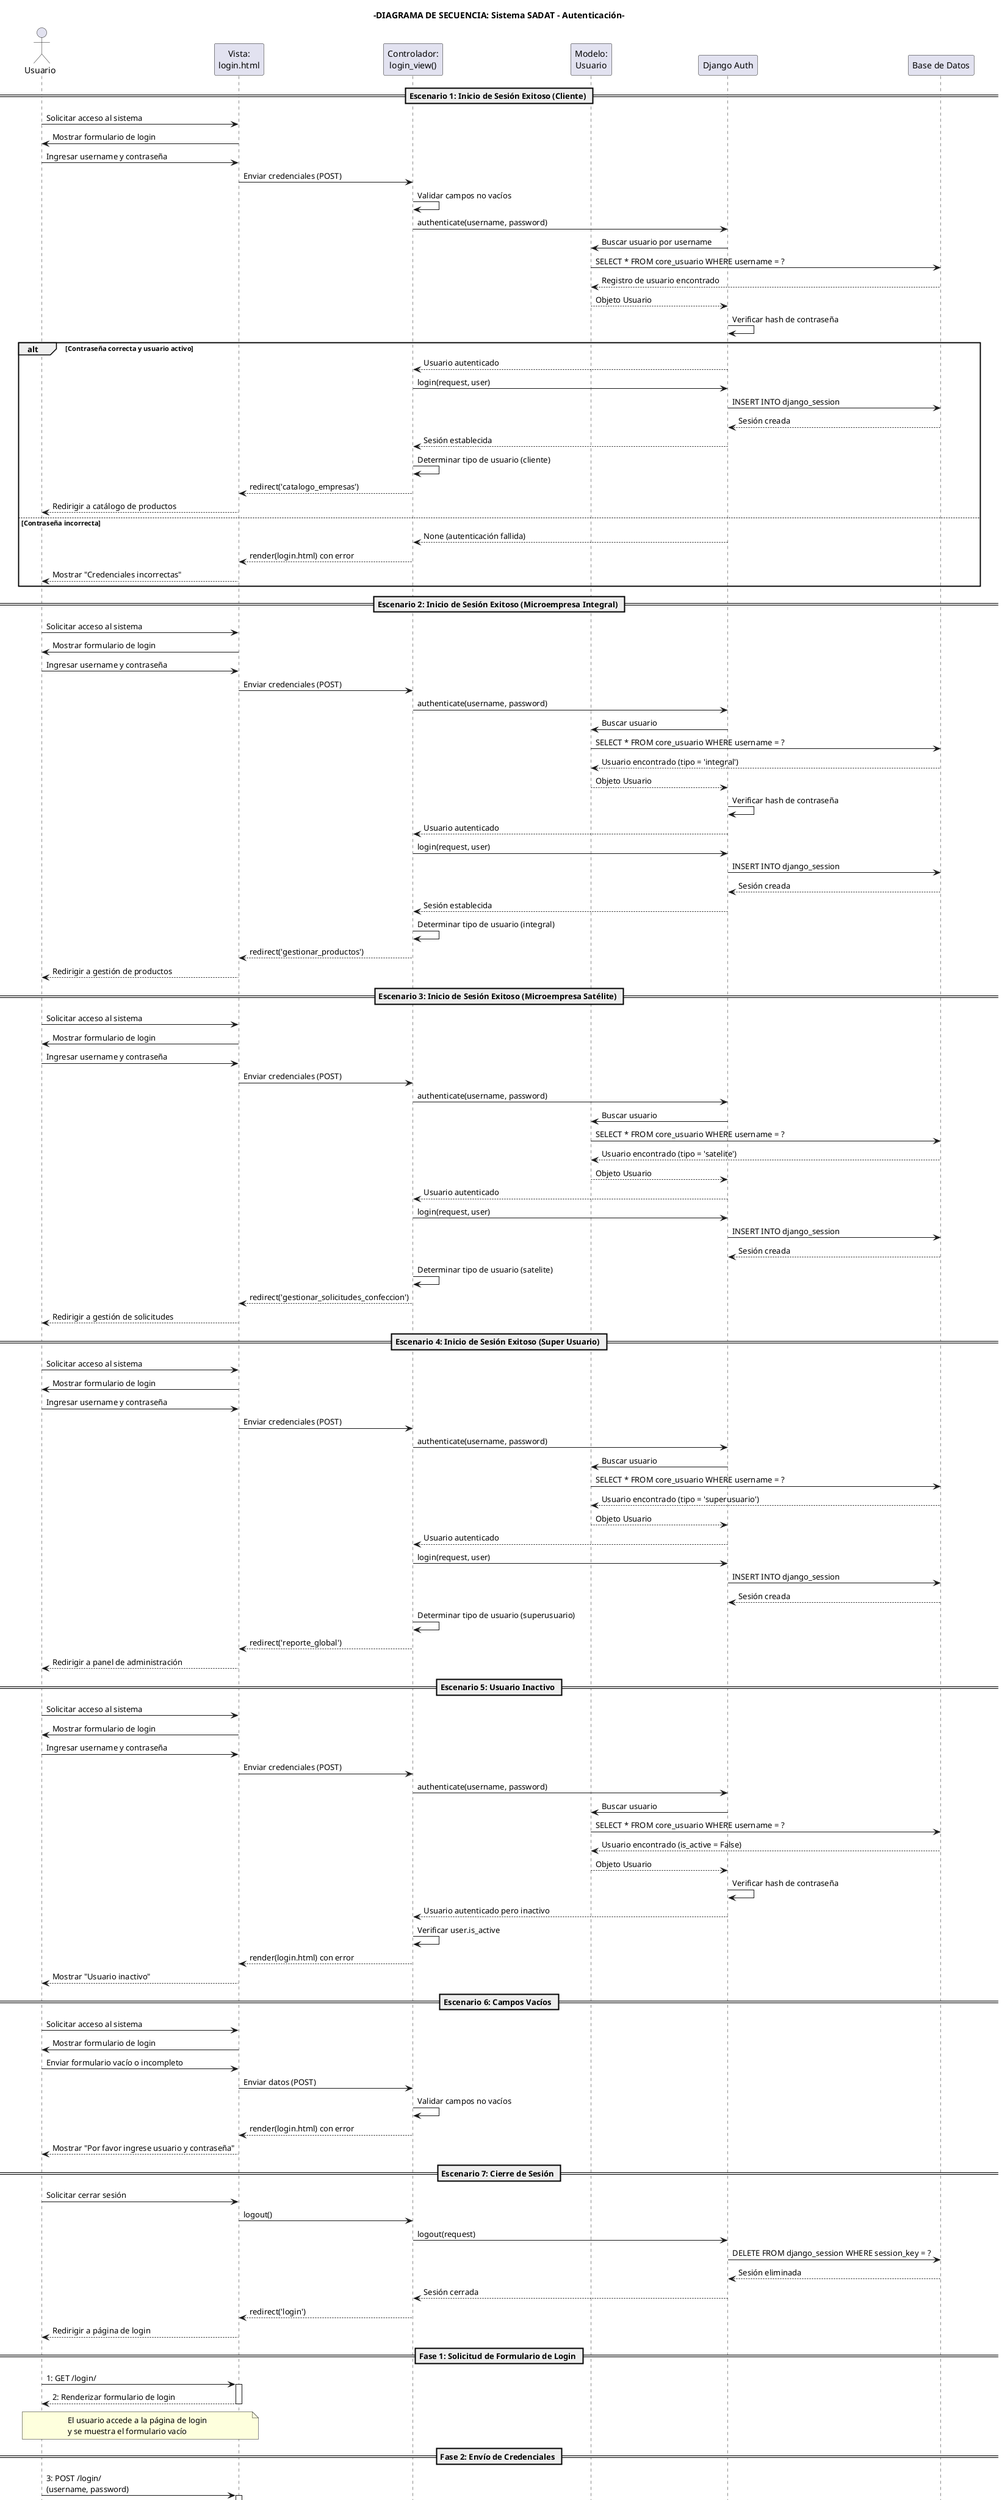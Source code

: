 @startuml .
title -DIAGRAMA DE SECUENCIA: Sistema SADAT - Autenticación-
skinparam linetype ortho

actor "Usuario" as Usuario
participant "Vista:\nlogin.html" as Vista
participant "Controlador:\nlogin_view()" as Controlador
participant "Modelo:\nUsuario" as ModeloUsuario
participant "Django Auth" as Auth
participant "Base de Datos" as BD

== Escenario 1: Inicio de Sesión Exitoso (Cliente) ==
Usuario -> Vista: Solicitar acceso al sistema
Vista -> Usuario: Mostrar formulario de login
Usuario -> Vista: Ingresar username y contraseña
Vista -> Controlador: Enviar credenciales (POST)
Controlador -> Controlador: Validar campos no vacíos
Controlador -> Auth: authenticate(username, password)
Auth -> ModeloUsuario: Buscar usuario por username
ModeloUsuario -> BD: SELECT * FROM core_usuario WHERE username = ?
BD --> ModeloUsuario: Registro de usuario encontrado
ModeloUsuario --> Auth: Objeto Usuario
Auth -> Auth: Verificar hash de contraseña
alt Contraseña correcta y usuario activo
    Auth --> Controlador: Usuario autenticado
    Controlador -> Auth: login(request, user)
    Auth -> BD: INSERT INTO django_session
    BD --> Auth: Sesión creada
    Auth --> Controlador: Sesión establecida
    Controlador -> Controlador: Determinar tipo de usuario (cliente)
    Controlador --> Vista: redirect('catalogo_empresas')
    Vista --> Usuario: Redirigir a catálogo de productos
else Contraseña incorrecta
    Auth --> Controlador: None (autenticación fallida)
    Controlador --> Vista: render(login.html) con error
    Vista --> Usuario: Mostrar "Credenciales incorrectas"
end

== Escenario 2: Inicio de Sesión Exitoso (Microempresa Integral) ==
Usuario -> Vista: Solicitar acceso al sistema
Vista -> Usuario: Mostrar formulario de login
Usuario -> Vista: Ingresar username y contraseña
Vista -> Controlador: Enviar credenciales (POST)
Controlador -> Auth: authenticate(username, password)
Auth -> ModeloUsuario: Buscar usuario
ModeloUsuario -> BD: SELECT * FROM core_usuario WHERE username = ?
BD --> ModeloUsuario: Usuario encontrado (tipo = 'integral')
ModeloUsuario --> Auth: Objeto Usuario
Auth -> Auth: Verificar hash de contraseña
Auth --> Controlador: Usuario autenticado
Controlador -> Auth: login(request, user)
Auth -> BD: INSERT INTO django_session
BD --> Auth: Sesión creada
Auth --> Controlador: Sesión establecida
Controlador -> Controlador: Determinar tipo de usuario (integral)
Controlador --> Vista: redirect('gestionar_productos')
Vista --> Usuario: Redirigir a gestión de productos

== Escenario 3: Inicio de Sesión Exitoso (Microempresa Satélite) ==
Usuario -> Vista: Solicitar acceso al sistema
Vista -> Usuario: Mostrar formulario de login
Usuario -> Vista: Ingresar username y contraseña
Vista -> Controlador: Enviar credenciales (POST)
Controlador -> Auth: authenticate(username, password)
Auth -> ModeloUsuario: Buscar usuario
ModeloUsuario -> BD: SELECT * FROM core_usuario WHERE username = ?
BD --> ModeloUsuario: Usuario encontrado (tipo = 'satelite')
ModeloUsuario --> Auth: Objeto Usuario
Auth --> Controlador: Usuario autenticado
Controlador -> Auth: login(request, user)
Auth -> BD: INSERT INTO django_session
BD --> Auth: Sesión creada
Controlador -> Controlador: Determinar tipo de usuario (satelite)
Controlador --> Vista: redirect('gestionar_solicitudes_confeccion')
Vista --> Usuario: Redirigir a gestión de solicitudes

== Escenario 4: Inicio de Sesión Exitoso (Super Usuario) ==
Usuario -> Vista: Solicitar acceso al sistema
Vista -> Usuario: Mostrar formulario de login
Usuario -> Vista: Ingresar username y contraseña
Vista -> Controlador: Enviar credenciales (POST)
Controlador -> Auth: authenticate(username, password)
Auth -> ModeloUsuario: Buscar usuario
ModeloUsuario -> BD: SELECT * FROM core_usuario WHERE username = ?
BD --> ModeloUsuario: Usuario encontrado (tipo = 'superusuario')
ModeloUsuario --> Auth: Objeto Usuario
Auth --> Controlador: Usuario autenticado
Controlador -> Auth: login(request, user)
Auth -> BD: INSERT INTO django_session
BD --> Auth: Sesión creada
Controlador -> Controlador: Determinar tipo de usuario (superusuario)
Controlador --> Vista: redirect('reporte_global')
Vista --> Usuario: Redirigir a panel de administración

== Escenario 5: Usuario Inactivo ==
Usuario -> Vista: Solicitar acceso al sistema
Vista -> Usuario: Mostrar formulario de login
Usuario -> Vista: Ingresar username y contraseña
Vista -> Controlador: Enviar credenciales (POST)
Controlador -> Auth: authenticate(username, password)
Auth -> ModeloUsuario: Buscar usuario
ModeloUsuario -> BD: SELECT * FROM core_usuario WHERE username = ?
BD --> ModeloUsuario: Usuario encontrado (is_active = False)
ModeloUsuario --> Auth: Objeto Usuario
Auth -> Auth: Verificar hash de contraseña
Auth --> Controlador: Usuario autenticado pero inactivo
Controlador -> Controlador: Verificar user.is_active
Controlador --> Vista: render(login.html) con error
Vista --> Usuario: Mostrar "Usuario inactivo"

== Escenario 6: Campos Vacíos ==
Usuario -> Vista: Solicitar acceso al sistema
Vista -> Usuario: Mostrar formulario de login
Usuario -> Vista: Enviar formulario vacío o incompleto
Vista -> Controlador: Enviar datos (POST)
Controlador -> Controlador: Validar campos no vacíos
Controlador --> Vista: render(login.html) con error
Vista --> Usuario: Mostrar "Por favor ingrese usuario y contraseña"

== Escenario 7: Cierre de Sesión ==
Usuario -> Vista: Solicitar cerrar sesión
Vista -> Controlador: logout()
Controlador -> Auth: logout(request)
Auth -> BD: DELETE FROM django_session WHERE session_key = ?
BD --> Auth: Sesión eliminada
Auth --> Controlador: Sesión cerrada
Controlador --> Vista: redirect('login')
Vista --> Usuario: Redirigir a página de login

== Fase 1: Solicitud de Formulario de Login ==

Usuario -> Vista : 1: GET /login/
activate Vista
Vista --> Usuario : 2: Renderizar formulario de login
deactivate Vista

note over Usuario, Vista
  El usuario accede a la página de login
  y se muestra el formulario vacío
end note

== Fase 2: Envío de Credenciales ==

Usuario -> Vista : 3: POST /login/\n(username, password)
activate Vista

Vista -> Controlador : 4: Enviar datos del formulario
activate Controlador

note over Controlador
  request.POST contiene:
  - username
  - password
  - csrfmiddlewaretoken
end note

Controlador -> Controlador : 5: Obtener datos\nusername = request.POST.get('username')\npassword = request.POST.get('password')

Controlador -> Controlador : 6: Validar campos no vacíos
alt Campos vacíos
    Controlador -> Controlador : 7a: Agregar mensaje de error\n"Por favor ingrese usuario y contraseña"
    Controlador --> Vista : 8a: render(login.html) con error
    deactivate Controlador
    Vista --> Usuario : 9a: Mostrar formulario con error
    deactivate Vista
else Campos completos
    
    == Fase 3: Autenticación ==
    
    Controlador -> Auth : 7b: authenticate(request,\nusername=username,\npassword=password)
    activate Auth
    
    Auth -> ModeloUsuario : 8: Buscar usuario por username
    activate ModeloUsuario
    
    ModeloUsuario -> BD : 9: SELECT * FROM core_usuario\nWHERE username = ?
    activate BD
    BD --> ModeloUsuario : 10: Registro de usuario\n(id, username, password_hash, ...)
    deactivate BD
    
    ModeloUsuario --> Auth : 11: Objeto Usuario o None
    deactivate ModeloUsuario
    
    Auth -> Auth : 12: Verificar password hash\ncheck_password(password, user.password)
    
    Auth --> Controlador : 13: Usuario autenticado o None
    deactivate Auth
    
    == Fase 4: Procesamiento del Resultado ==
    
    alt Usuario autenticado exitosamente
        
        Controlador -> Controlador : 14a: Verificar user.is_active
        
        alt Usuario activo
            Controlador -> Auth : 15a: login(request, user)
            activate Auth
            
            Auth -> BD : 16: INSERT INTO django_session\n(session_key, session_data, ...)
            activate BD
            BD --> Auth : 17: Sesión creada
            deactivate BD
            
            Auth --> Controlador : 18: Sesión establecida
            deactivate Auth
            
            Controlador -> Controlador : 19: Agregar mensaje de éxito\n"Inicio de sesión exitoso"
            
            Controlador -> Controlador : 20: Determinar redirección\nsegún user.tipo
            
            note over Controlador
              Lógica de redirección:
              - superusuario → 'reporte_global'
              - integral → 'gestionar_productos'
              - satelite → 'gestionar_solicitudes_confeccion'
              - cliente → 'catalogo_empresas'
              - default → 'home'
            end note
            
            Controlador --> Vista : 21: redirect(página_destino)
            deactivate Controlador
            
            Vista --> Usuario : 22: Redirigir al dashboard\ncorrespondiente
            deactivate Vista
            
        else Usuario inactivo
            Controlador -> Controlador : 15b: Agregar mensaje de error\n"Usuario inactivo"
            Controlador --> Vista : 16b: render(login.html) con error
            deactivate Controlador
            Vista --> Usuario : 17b: Mostrar error
            deactivate Vista
        end
        
    else Credenciales incorrectas
        Controlador -> Controlador : 14b: Agregar mensaje de error\n"Usuario o contraseña incorrectos"
        Controlador --> Vista : 15b: render(login.html) con error
        deactivate Controlador
        Vista --> Usuario : 16b: Mostrar formulario con error
        deactivate Vista
    end
end

note over Usuario, BD
  **Flujo completo del proceso de login:**
  1. Usuario solicita formulario (GET)
  2. Usuario envía credenciales (POST)
  3. Sistema valida campos no vacíos
  4. Sistema autentica con la base de datos
  5. Sistema verifica hash de contraseña
  6. Sistema crea sesión si autenticación exitosa
  7. Sistema redirige según tipo de usuario
  
  **Seguridad:**
  - Contraseñas almacenadas con hash (PBKDF2)
  - Protección CSRF en formularios
  - Verificación de usuario activo
  - Mensajes de error genéricos (seguridad)
end note

@enduml
